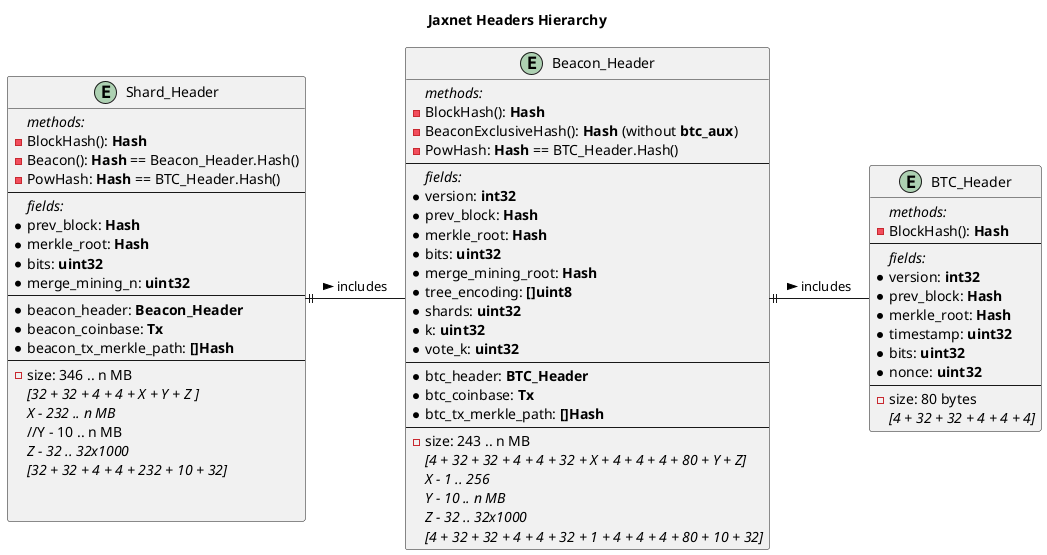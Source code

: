 @startuml
title Jaxnet Headers Hierarchy

'left to right direction

entity BTC_Header {
  //methods://
  - BlockHash(): **Hash**
  ---
  //fields://
  * version: **int32**
  * prev_block: **Hash**
  * merkle_root: **Hash**
  * timestamp: **uint32**
  * bits: **uint32**
  * nonce: **uint32**
  --
  - size: 80 bytes
  //[4 + 32 + 32 + 4 + 4 + 4]//
}


entity Beacon_Header {
  //methods://
  - BlockHash(): **Hash**
  - BeaconExclusiveHash(): **Hash** (without **btc_aux**)
  - PowHash: **Hash** == BTC_Header.Hash()
  --
  //fields://
  * version: **int32**
  * prev_block: **Hash**
  * merkle_root: **Hash**
  * bits: **uint32**
  * merge_mining_root: **Hash**
  * tree_encoding: **[]uint8**
  * shards: **uint32**
  * k: **uint32**
  * vote_k: **uint32**
  --
  * btc_header: **BTC_Header**
  * btc_coinbase: **Tx**
  * btc_tx_merkle_path: **[]Hash**
  --
  - size: 243 .. n MB
   //[4 + 32 + 32 + 4 + 4 + 32 + X + 4 + 4 + 4 + 80 + Y + Z]//
   //X - 1 .. 256//
   //Y - 10 .. n MB//
   //Z - 32 .. 32x1000//
   //[4 + 32 + 32 + 4 + 4 + 32 + 1 + 4 + 4 + 4 + 80 + 10 + 32]//
}

entity Shard_Header {
  //methods://
 - BlockHash(): **Hash**
 - Beacon(): **Hash** == Beacon_Header.Hash()
 - PowHash: **Hash** == BTC_Header.Hash()
 --
  //fields://
  * prev_block: **Hash**
  * merkle_root: **Hash**
  * bits: **uint32**
  * merge_mining_n: **uint32**
  --
  * beacon_header: **Beacon_Header**
  * beacon_coinbase: **Tx**
  * beacon_tx_merkle_path: **[]Hash**
  --
  - size: 346 .. n MB
   //[32 + 32 + 4 + 4 + X + Y + Z ]//
   //X - 232 .. n MB//
   //Y - 10 .. n MB
   //Z - 32 .. 32x1000//
   //[32 + 32 + 4 + 4 + 232 + 10 + 32]//


}

Beacon_Header ||- BTC_Header : > includes
Shard_Header ||- Beacon_Header : > includes


'BTC_Block ||- BTC_Header : > includes
'Beacon_Block ||- Beacon_Header : > includes
'Shard_Block ||- Shard_Header : > includes

@enduml
